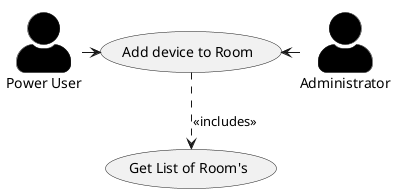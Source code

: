 @startuml
'https://plantuml.com/use-case-diagram

!pragma layout smetana
skinparam actorStyle awesome
skinparam ActorBackgroundColor black

actor Administrator as Admin
actor "Power User" as Power_User


    (Add device to Room) as UC1
    (Get List of Room's) as UC2
    UC1 ..> UC2 : <<includes>>


Admin -left-> UC1
Power_User -right-> UC1


@enduml

